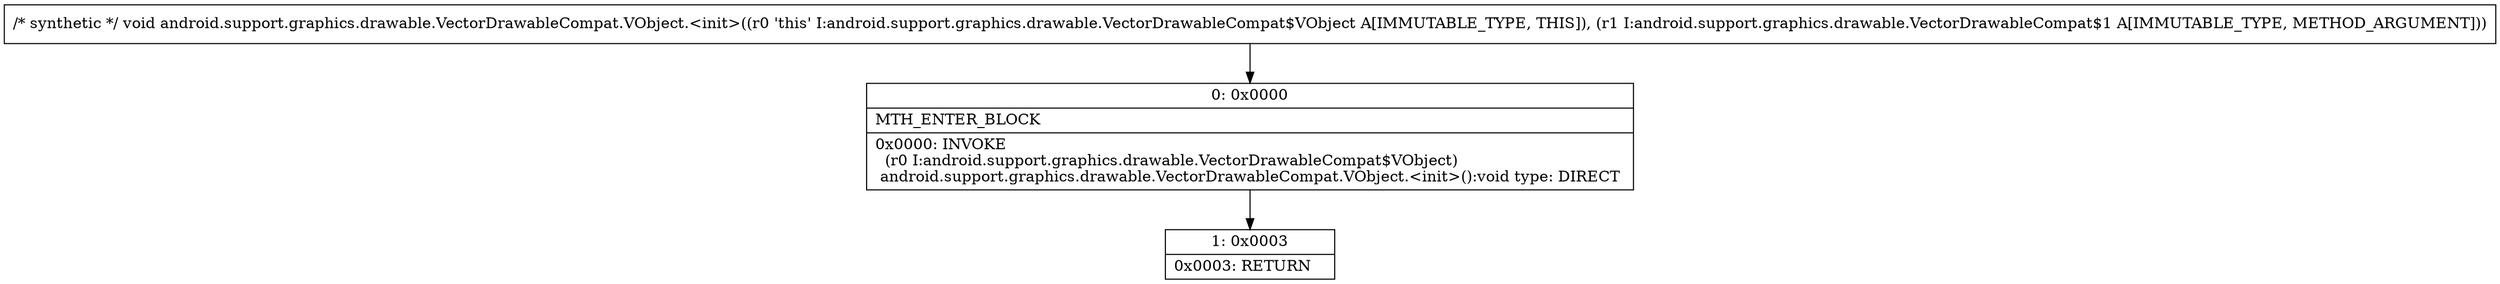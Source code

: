 digraph "CFG forandroid.support.graphics.drawable.VectorDrawableCompat.VObject.\<init\>(Landroid\/support\/graphics\/drawable\/VectorDrawableCompat$1;)V" {
Node_0 [shape=record,label="{0\:\ 0x0000|MTH_ENTER_BLOCK\l|0x0000: INVOKE  \l  (r0 I:android.support.graphics.drawable.VectorDrawableCompat$VObject)\l android.support.graphics.drawable.VectorDrawableCompat.VObject.\<init\>():void type: DIRECT \l}"];
Node_1 [shape=record,label="{1\:\ 0x0003|0x0003: RETURN   \l}"];
MethodNode[shape=record,label="{\/* synthetic *\/ void android.support.graphics.drawable.VectorDrawableCompat.VObject.\<init\>((r0 'this' I:android.support.graphics.drawable.VectorDrawableCompat$VObject A[IMMUTABLE_TYPE, THIS]), (r1 I:android.support.graphics.drawable.VectorDrawableCompat$1 A[IMMUTABLE_TYPE, METHOD_ARGUMENT])) }"];
MethodNode -> Node_0;
Node_0 -> Node_1;
}

